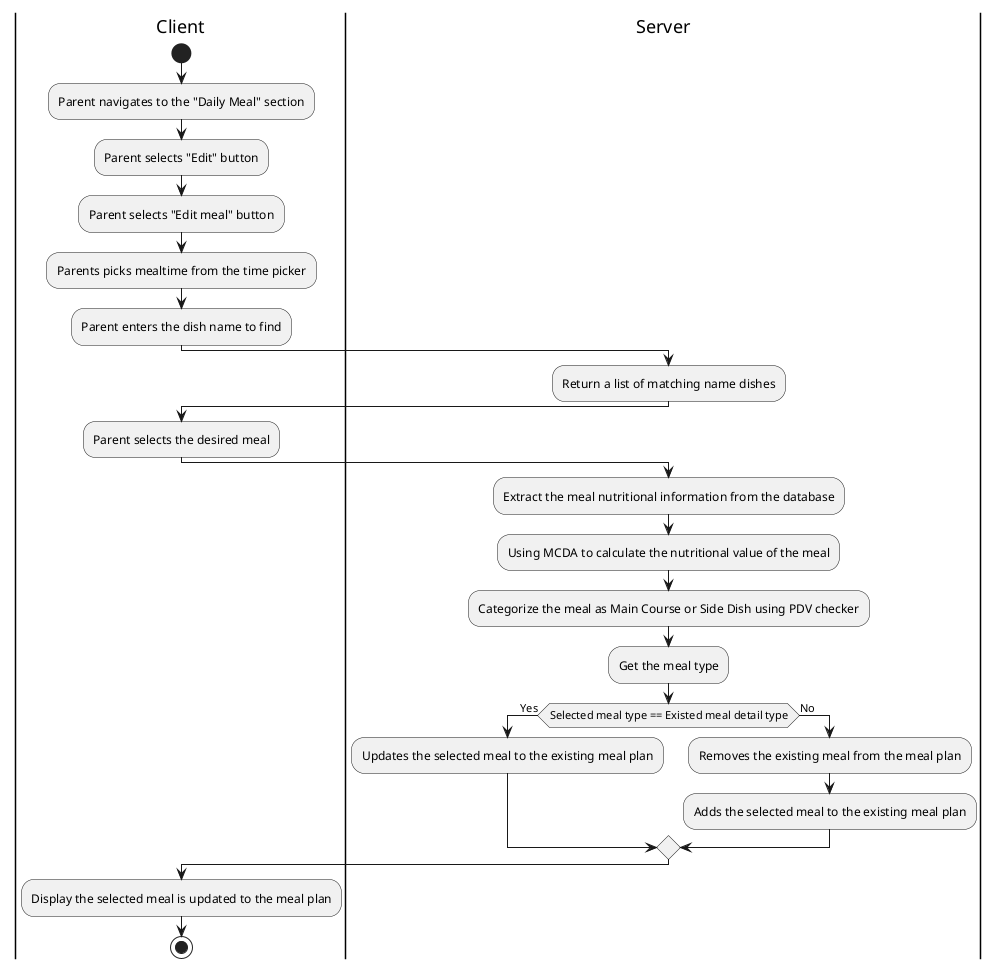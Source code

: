 @startuml
|Client|
start
:Parent navigates to the "Daily Meal" section;
:Parent selects "Edit" button;
:Parent selects "Edit meal" button;
:Parents picks mealtime from the time picker;
:Parent enters the dish name to find;
|Server|
:Return a list of matching name dishes;
|Client|
:Parent selects the desired meal;
|Server|
:Extract the meal nutritional information from the database;
:Using MCDA to calculate the nutritional value of the meal;
:Categorize the meal as Main Course or Side Dish using PDV checker;
:Get the meal type;
if (Selected meal type == Existed meal detail type) then (Yes) 
    :Updates the selected meal to the existing meal plan;    
else (No)
    :Removes the existing meal from the meal plan;
    :Adds the selected meal to the existing meal plan;
endif

|Client|
:Display the selected meal is updated to the meal plan;
stop
@enduml